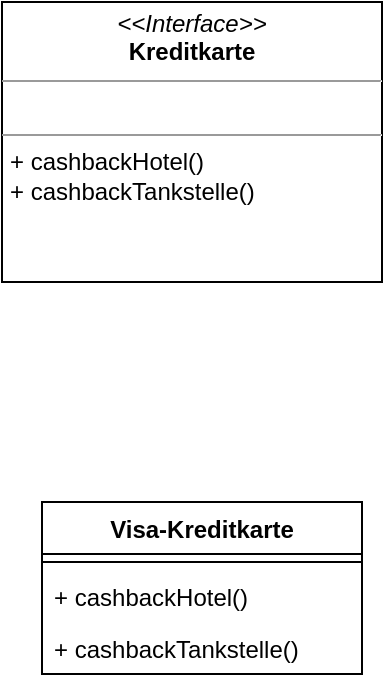 <mxfile version="12.8.5" type="github">
  <diagram id="29Llxome17aS3JCRDSfc" name="Page-1">
    <mxGraphModel dx="1038" dy="575" grid="1" gridSize="10" guides="1" tooltips="1" connect="1" arrows="1" fold="1" page="1" pageScale="1" pageWidth="1169" pageHeight="827" math="0" shadow="0">
      <root>
        <mxCell id="0" />
        <mxCell id="1" parent="0" />
        <mxCell id="Q9J9L9FdRL-ZNvYlepaM-2" value="&lt;p style=&quot;margin: 0px ; margin-top: 4px ; text-align: center&quot;&gt;&lt;i&gt;&amp;lt;&amp;lt;Interface&amp;gt;&amp;gt;&lt;/i&gt;&lt;br&gt;&lt;b&gt;Kreditkarte&lt;/b&gt;&lt;/p&gt;&lt;hr size=&quot;1&quot;&gt;&lt;p style=&quot;margin: 0px ; margin-left: 4px&quot;&gt;&lt;br&gt;&lt;/p&gt;&lt;hr size=&quot;1&quot;&gt;&lt;p style=&quot;margin: 0px ; margin-left: 4px&quot;&gt;+ cashbackHotel()&lt;br&gt;+ cashbackTankstelle()&lt;br&gt;&lt;/p&gt;" style="verticalAlign=top;align=left;overflow=fill;fontSize=12;fontFamily=Helvetica;html=1;" vertex="1" parent="1">
          <mxGeometry x="310" y="80" width="190" height="140" as="geometry" />
        </mxCell>
        <mxCell id="Q9J9L9FdRL-ZNvYlepaM-3" value="Visa-Kreditkarte" style="swimlane;fontStyle=1;align=center;verticalAlign=top;childLayout=stackLayout;horizontal=1;startSize=26;horizontalStack=0;resizeParent=1;resizeParentMax=0;resizeLast=0;collapsible=1;marginBottom=0;" vertex="1" parent="1">
          <mxGeometry x="330" y="330" width="160" height="86" as="geometry" />
        </mxCell>
        <mxCell id="Q9J9L9FdRL-ZNvYlepaM-5" value="" style="line;strokeWidth=1;fillColor=none;align=left;verticalAlign=middle;spacingTop=-1;spacingLeft=3;spacingRight=3;rotatable=0;labelPosition=right;points=[];portConstraint=eastwest;" vertex="1" parent="Q9J9L9FdRL-ZNvYlepaM-3">
          <mxGeometry y="26" width="160" height="8" as="geometry" />
        </mxCell>
        <mxCell id="Q9J9L9FdRL-ZNvYlepaM-6" value="+ cashbackHotel()" style="text;strokeColor=none;fillColor=none;align=left;verticalAlign=top;spacingLeft=4;spacingRight=4;overflow=hidden;rotatable=0;points=[[0,0.5],[1,0.5]];portConstraint=eastwest;" vertex="1" parent="Q9J9L9FdRL-ZNvYlepaM-3">
          <mxGeometry y="34" width="160" height="26" as="geometry" />
        </mxCell>
        <mxCell id="Q9J9L9FdRL-ZNvYlepaM-7" value="+ cashbackTankstelle()" style="text;strokeColor=none;fillColor=none;align=left;verticalAlign=top;spacingLeft=4;spacingRight=4;overflow=hidden;rotatable=0;points=[[0,0.5],[1,0.5]];portConstraint=eastwest;" vertex="1" parent="Q9J9L9FdRL-ZNvYlepaM-3">
          <mxGeometry y="60" width="160" height="26" as="geometry" />
        </mxCell>
      </root>
    </mxGraphModel>
  </diagram>
</mxfile>
